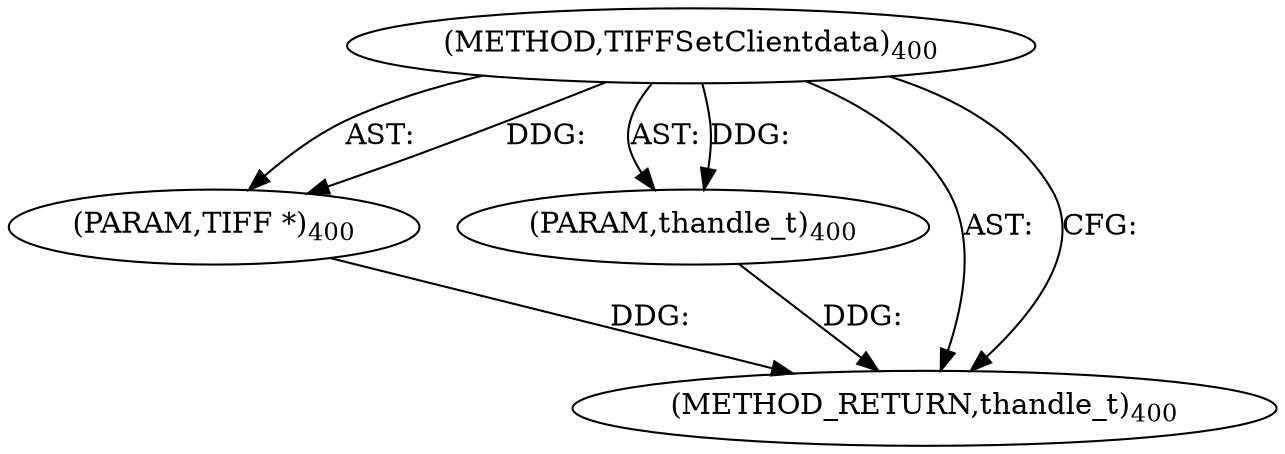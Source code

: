 digraph "TIFFSetClientdata" {  
"8661" [label = <(METHOD,TIFFSetClientdata)<SUB>400</SUB>> ]
"8662" [label = <(PARAM,TIFF *)<SUB>400</SUB>> ]
"8663" [label = <(PARAM,thandle_t)<SUB>400</SUB>> ]
"8664" [label = <(METHOD_RETURN,thandle_t)<SUB>400</SUB>> ]
  "8661" -> "8662"  [ label = "AST: "] 
  "8661" -> "8663"  [ label = "AST: "] 
  "8661" -> "8664"  [ label = "AST: "] 
  "8661" -> "8664"  [ label = "CFG: "] 
  "8662" -> "8664"  [ label = "DDG: "] 
  "8663" -> "8664"  [ label = "DDG: "] 
  "8661" -> "8662"  [ label = "DDG: "] 
  "8661" -> "8663"  [ label = "DDG: "] 
}
